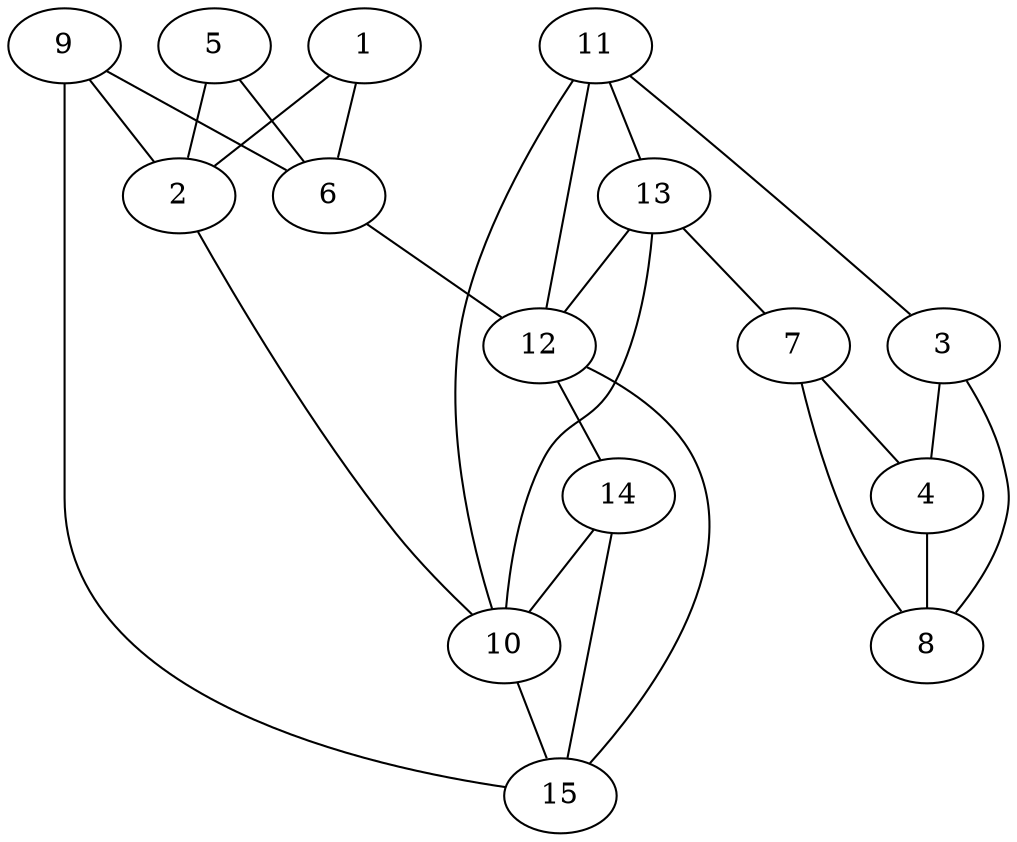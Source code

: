 graph pdb1avz {
	1	 [aaLength=14,
		sequence=PLTFGWCYKLVPVE,
		type=0];
	2	 [aaLength=14,
		sequence=GENTSLLHPVSLHG,
		type=0];
	1 -- 2	 [distance0="25.77099",
		frequency=1,
		type0=1];
	6	 [aaLength=14,
		sequence=GENTSLLHPVSLHG,
		type=0];
	1 -- 6	 [distance0="34.04354",
		frequency=1,
		type0=2];
	10	 [aaLength=5,
		sequence=LHPEY,
		type=1];
	2 -- 10	 [distance0="25.0",
		frequency=1,
		type0=4];
	3	 [aaLength=4,
		sequence=vanDerWaals,
		type=0];
	4	 [aaLength=4,
		sequence=vanDerWaals,
		type=0];
	3 -- 4	 [distance0="12.58098",
		distance1="0.0",
		frequency=2,
		type0=1,
		type1=4];
	8	 [aaLength=4,
		sequence=vanDerWaals,
		type=0];
	3 -- 8	 [distance0="41.24708",
		frequency=1,
		type0=2];
	4 -- 8	 [distance0="30.23346",
		frequency=1,
		type0=2];
	5	 [aaLength=14,
		sequence=PLTFGWCYKLVPVE,
		type=0];
	5 -- 2	 [distance0="34.58426",
		frequency=1,
		type0=2];
	5 -- 6	 [distance0="25.42485",
		distance1="9.0",
		frequency=2,
		type0=1,
		type1=4];
	12	 [aaLength=5,
		sequence=LHPEY,
		type=1];
	6 -- 12	 [distance0="25.0",
		frequency=1,
		type0=4];
	7	 [aaLength=4,
		sequence=vanDerWaals,
		type=0];
	7 -- 4	 [distance0="40.49955",
		frequency=1,
		type0=2];
	7 -- 8	 [distance0="13.61914",
		distance1="0.0",
		frequency=2,
		type0=1,
		type1=4];
	9	 [aaLength=3,
		sequence=vanDerWaals,
		type=0];
	9 -- 2	 [distance0="33.9992",
		frequency=1,
		type0=2];
	9 -- 6	 [distance0="31.17977",
		frequency=1,
		type0=1];
	15	 [aaLength=5,
		sequence=vanDerWaals,
		type=1];
	9 -- 15	 [distance0="41.87929",
		frequency=1,
		type0=3];
	10 -- 15	 [distance0="13.0",
		frequency=1,
		type0=2];
	11	 [aaLength=5,
		sequence=vanDerWaals,
		type=1];
	11 -- 3	 [distance0="0.0",
		frequency=1,
		type0=4];
	11 -- 10	 [distance0="38.0",
		frequency=1,
		type0=2];
	11 -- 12	 [distance0="38.0",
		frequency=1,
		type0=3];
	13	 [aaLength=5,
		sequence=vanDerWaals,
		type=1];
	11 -- 13	 [distance0="0.0",
		frequency=1,
		type0=1];
	14	 [aaLength=5,
		sequence=vanDerWaals,
		type=1];
	12 -- 14	 [distance0="24.0",
		frequency=1,
		type0=3];
	12 -- 15	 [distance0="13.0",
		frequency=1,
		type0=2];
	13 -- 7	 [distance0="0.0",
		frequency=1,
		type0=4];
	13 -- 10	 [distance0="38.0",
		frequency=1,
		type0=2];
	13 -- 12	 [distance0="38.0",
		frequency=1,
		type0=3];
	14 -- 10	 [distance0="24.0",
		frequency=1,
		type0=2];
	14 -- 15	 [distance0="11.0",
		distance1="0.0",
		frequency=2,
		type0=1,
		type1=4];
}
